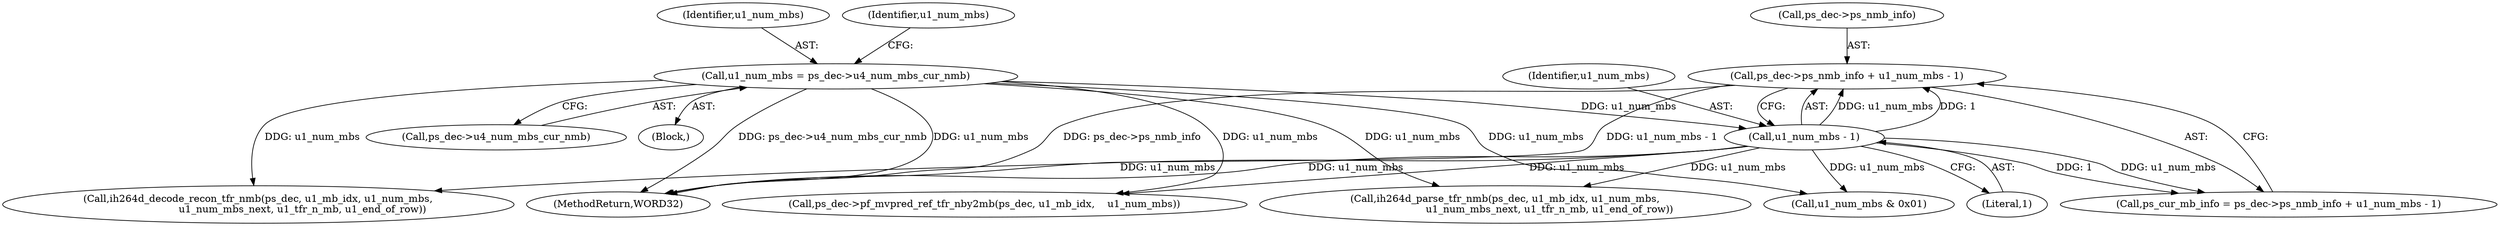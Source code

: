 digraph "0_Android_a78887bcffbc2995cf9ed72e0697acf560875e9e_1@pointer" {
"1000530" [label="(Call,ps_dec->ps_nmb_info + u1_num_mbs - 1)"];
"1000534" [label="(Call,u1_num_mbs - 1)"];
"1000520" [label="(Call,u1_num_mbs = ps_dec->u4_num_mbs_cur_nmb)"];
"1000536" [label="(Literal,1)"];
"1000664" [label="(Call,ih264d_parse_tfr_nmb(ps_dec, u1_mb_idx, u1_num_mbs,\n                            u1_num_mbs_next, u1_tfr_n_mb, u1_end_of_row))"];
"1000522" [label="(Call,ps_dec->u4_num_mbs_cur_nmb)"];
"1000519" [label="(Block,)"];
"1000678" [label="(Call,ih264d_decode_recon_tfr_nmb(ps_dec, u1_mb_idx, u1_num_mbs,\n                            u1_num_mbs_next, u1_tfr_n_mb, u1_end_of_row))"];
"1000526" [label="(Identifier,u1_num_mbs)"];
"1000530" [label="(Call,ps_dec->ps_nmb_info + u1_num_mbs - 1)"];
"1000617" [label="(Call,ps_dec->pf_mvpred_ref_tfr_nby2mb(ps_dec, u1_mb_idx,    u1_num_mbs))"];
"1000521" [label="(Identifier,u1_num_mbs)"];
"1000645" [label="(Call,u1_num_mbs & 0x01)"];
"1000534" [label="(Call,u1_num_mbs - 1)"];
"1000520" [label="(Call,u1_num_mbs = ps_dec->u4_num_mbs_cur_nmb)"];
"1000528" [label="(Call,ps_cur_mb_info = ps_dec->ps_nmb_info + u1_num_mbs - 1)"];
"1001356" [label="(MethodReturn,WORD32)"];
"1000535" [label="(Identifier,u1_num_mbs)"];
"1000531" [label="(Call,ps_dec->ps_nmb_info)"];
"1000530" -> "1000528"  [label="AST: "];
"1000530" -> "1000534"  [label="CFG: "];
"1000531" -> "1000530"  [label="AST: "];
"1000534" -> "1000530"  [label="AST: "];
"1000528" -> "1000530"  [label="CFG: "];
"1000530" -> "1001356"  [label="DDG: ps_dec->ps_nmb_info"];
"1000530" -> "1001356"  [label="DDG: u1_num_mbs - 1"];
"1000534" -> "1000530"  [label="DDG: u1_num_mbs"];
"1000534" -> "1000530"  [label="DDG: 1"];
"1000534" -> "1000536"  [label="CFG: "];
"1000535" -> "1000534"  [label="AST: "];
"1000536" -> "1000534"  [label="AST: "];
"1000534" -> "1001356"  [label="DDG: u1_num_mbs"];
"1000534" -> "1000528"  [label="DDG: u1_num_mbs"];
"1000534" -> "1000528"  [label="DDG: 1"];
"1000520" -> "1000534"  [label="DDG: u1_num_mbs"];
"1000534" -> "1000617"  [label="DDG: u1_num_mbs"];
"1000534" -> "1000645"  [label="DDG: u1_num_mbs"];
"1000534" -> "1000664"  [label="DDG: u1_num_mbs"];
"1000534" -> "1000678"  [label="DDG: u1_num_mbs"];
"1000520" -> "1000519"  [label="AST: "];
"1000520" -> "1000522"  [label="CFG: "];
"1000521" -> "1000520"  [label="AST: "];
"1000522" -> "1000520"  [label="AST: "];
"1000526" -> "1000520"  [label="CFG: "];
"1000520" -> "1001356"  [label="DDG: ps_dec->u4_num_mbs_cur_nmb"];
"1000520" -> "1001356"  [label="DDG: u1_num_mbs"];
"1000520" -> "1000617"  [label="DDG: u1_num_mbs"];
"1000520" -> "1000645"  [label="DDG: u1_num_mbs"];
"1000520" -> "1000664"  [label="DDG: u1_num_mbs"];
"1000520" -> "1000678"  [label="DDG: u1_num_mbs"];
}
